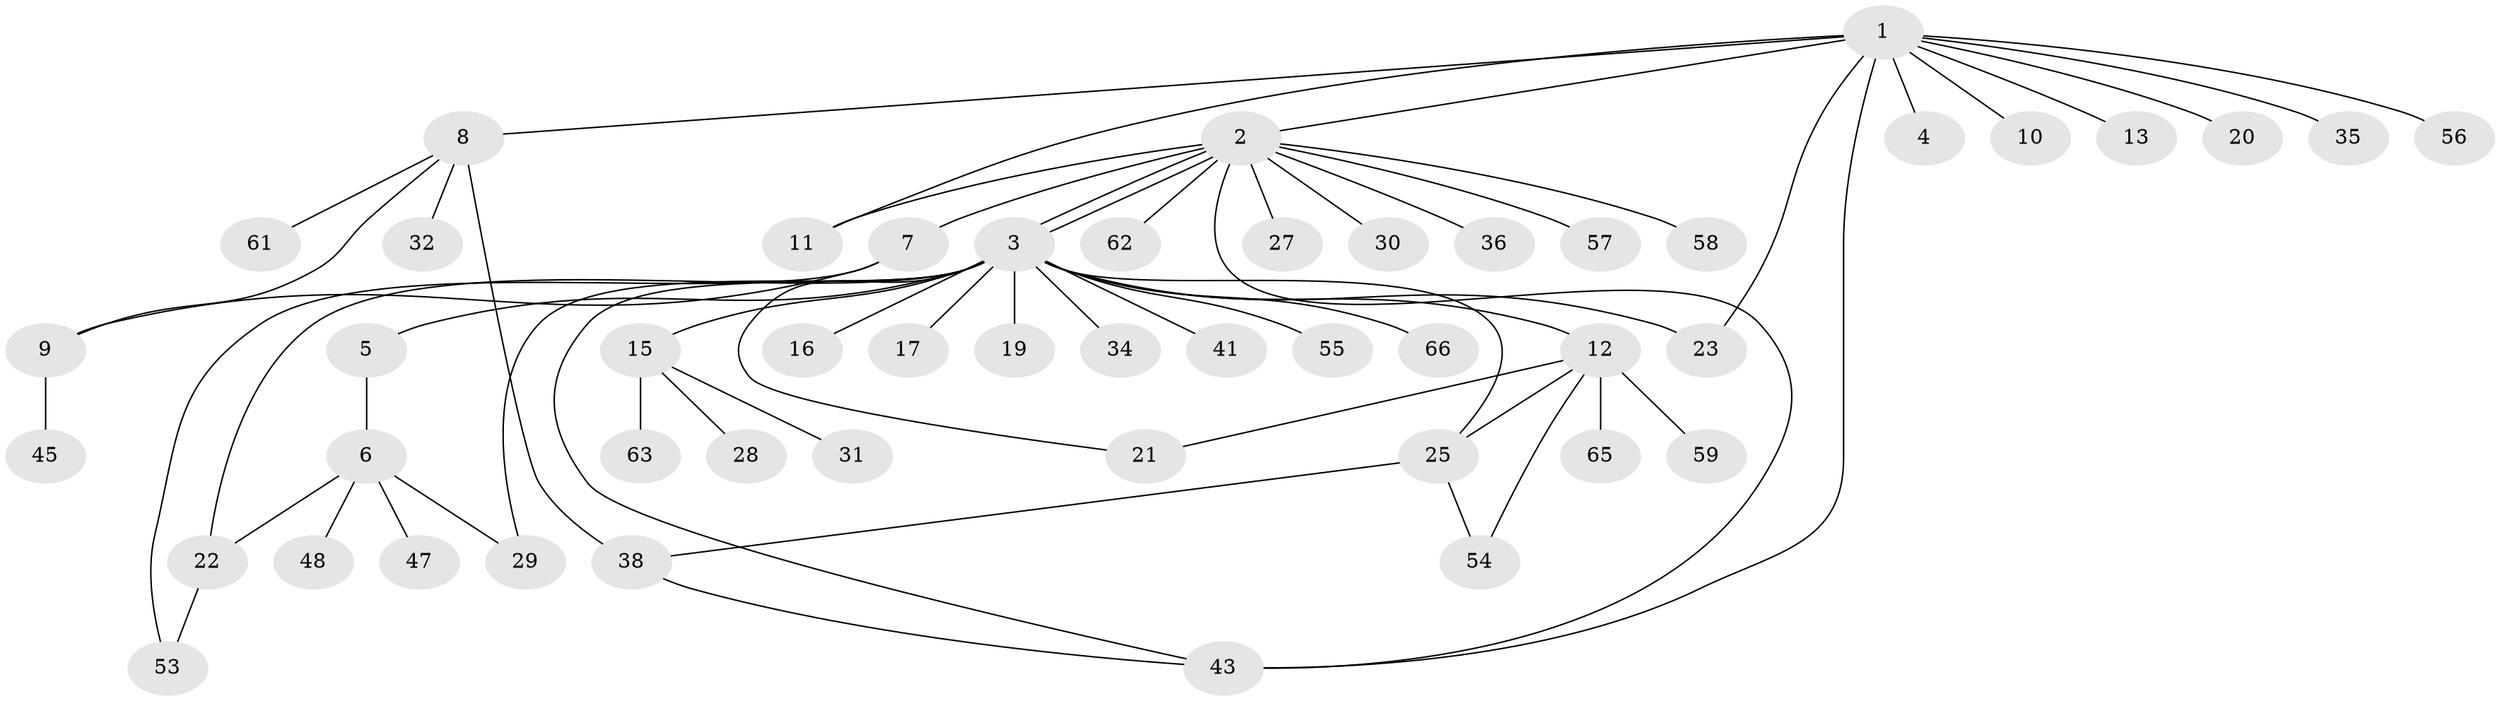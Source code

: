 // Generated by graph-tools (version 1.1) at 2025/23/03/03/25 07:23:52]
// undirected, 49 vertices, 62 edges
graph export_dot {
graph [start="1"]
  node [color=gray90,style=filled];
  1 [super="+42"];
  2 [super="+24"];
  3 [super="+14"];
  4;
  5;
  6 [super="+37"];
  7 [super="+39"];
  8 [super="+60"];
  9 [super="+33"];
  10;
  11;
  12 [super="+40"];
  13;
  15 [super="+18"];
  16 [super="+52"];
  17;
  19;
  20 [super="+51"];
  21;
  22 [super="+46"];
  23 [super="+26"];
  25;
  27;
  28 [super="+49"];
  29 [super="+64"];
  30;
  31;
  32;
  34;
  35;
  36;
  38 [super="+44"];
  41;
  43 [super="+50"];
  45;
  47;
  48;
  53;
  54;
  55;
  56;
  57;
  58;
  59;
  61;
  62;
  63;
  65;
  66;
  1 -- 2;
  1 -- 4;
  1 -- 8 [weight=2];
  1 -- 10;
  1 -- 11;
  1 -- 13;
  1 -- 20;
  1 -- 23;
  1 -- 35;
  1 -- 43;
  1 -- 56;
  2 -- 3;
  2 -- 3;
  2 -- 7;
  2 -- 30;
  2 -- 36;
  2 -- 57;
  2 -- 27;
  2 -- 58;
  2 -- 11;
  2 -- 62;
  2 -- 43;
  3 -- 5;
  3 -- 12;
  3 -- 15;
  3 -- 16;
  3 -- 17;
  3 -- 19;
  3 -- 21;
  3 -- 22;
  3 -- 23;
  3 -- 29 [weight=2];
  3 -- 34;
  3 -- 41;
  3 -- 66;
  3 -- 55;
  3 -- 25;
  3 -- 43;
  5 -- 6;
  6 -- 47;
  6 -- 48;
  6 -- 22;
  6 -- 29;
  7 -- 9;
  7 -- 53;
  8 -- 9;
  8 -- 32;
  8 -- 38;
  8 -- 61;
  9 -- 45;
  12 -- 21;
  12 -- 25;
  12 -- 54;
  12 -- 59;
  12 -- 65;
  15 -- 31;
  15 -- 28;
  15 -- 63;
  22 -- 53;
  25 -- 38;
  25 -- 54;
  38 -- 43;
}
